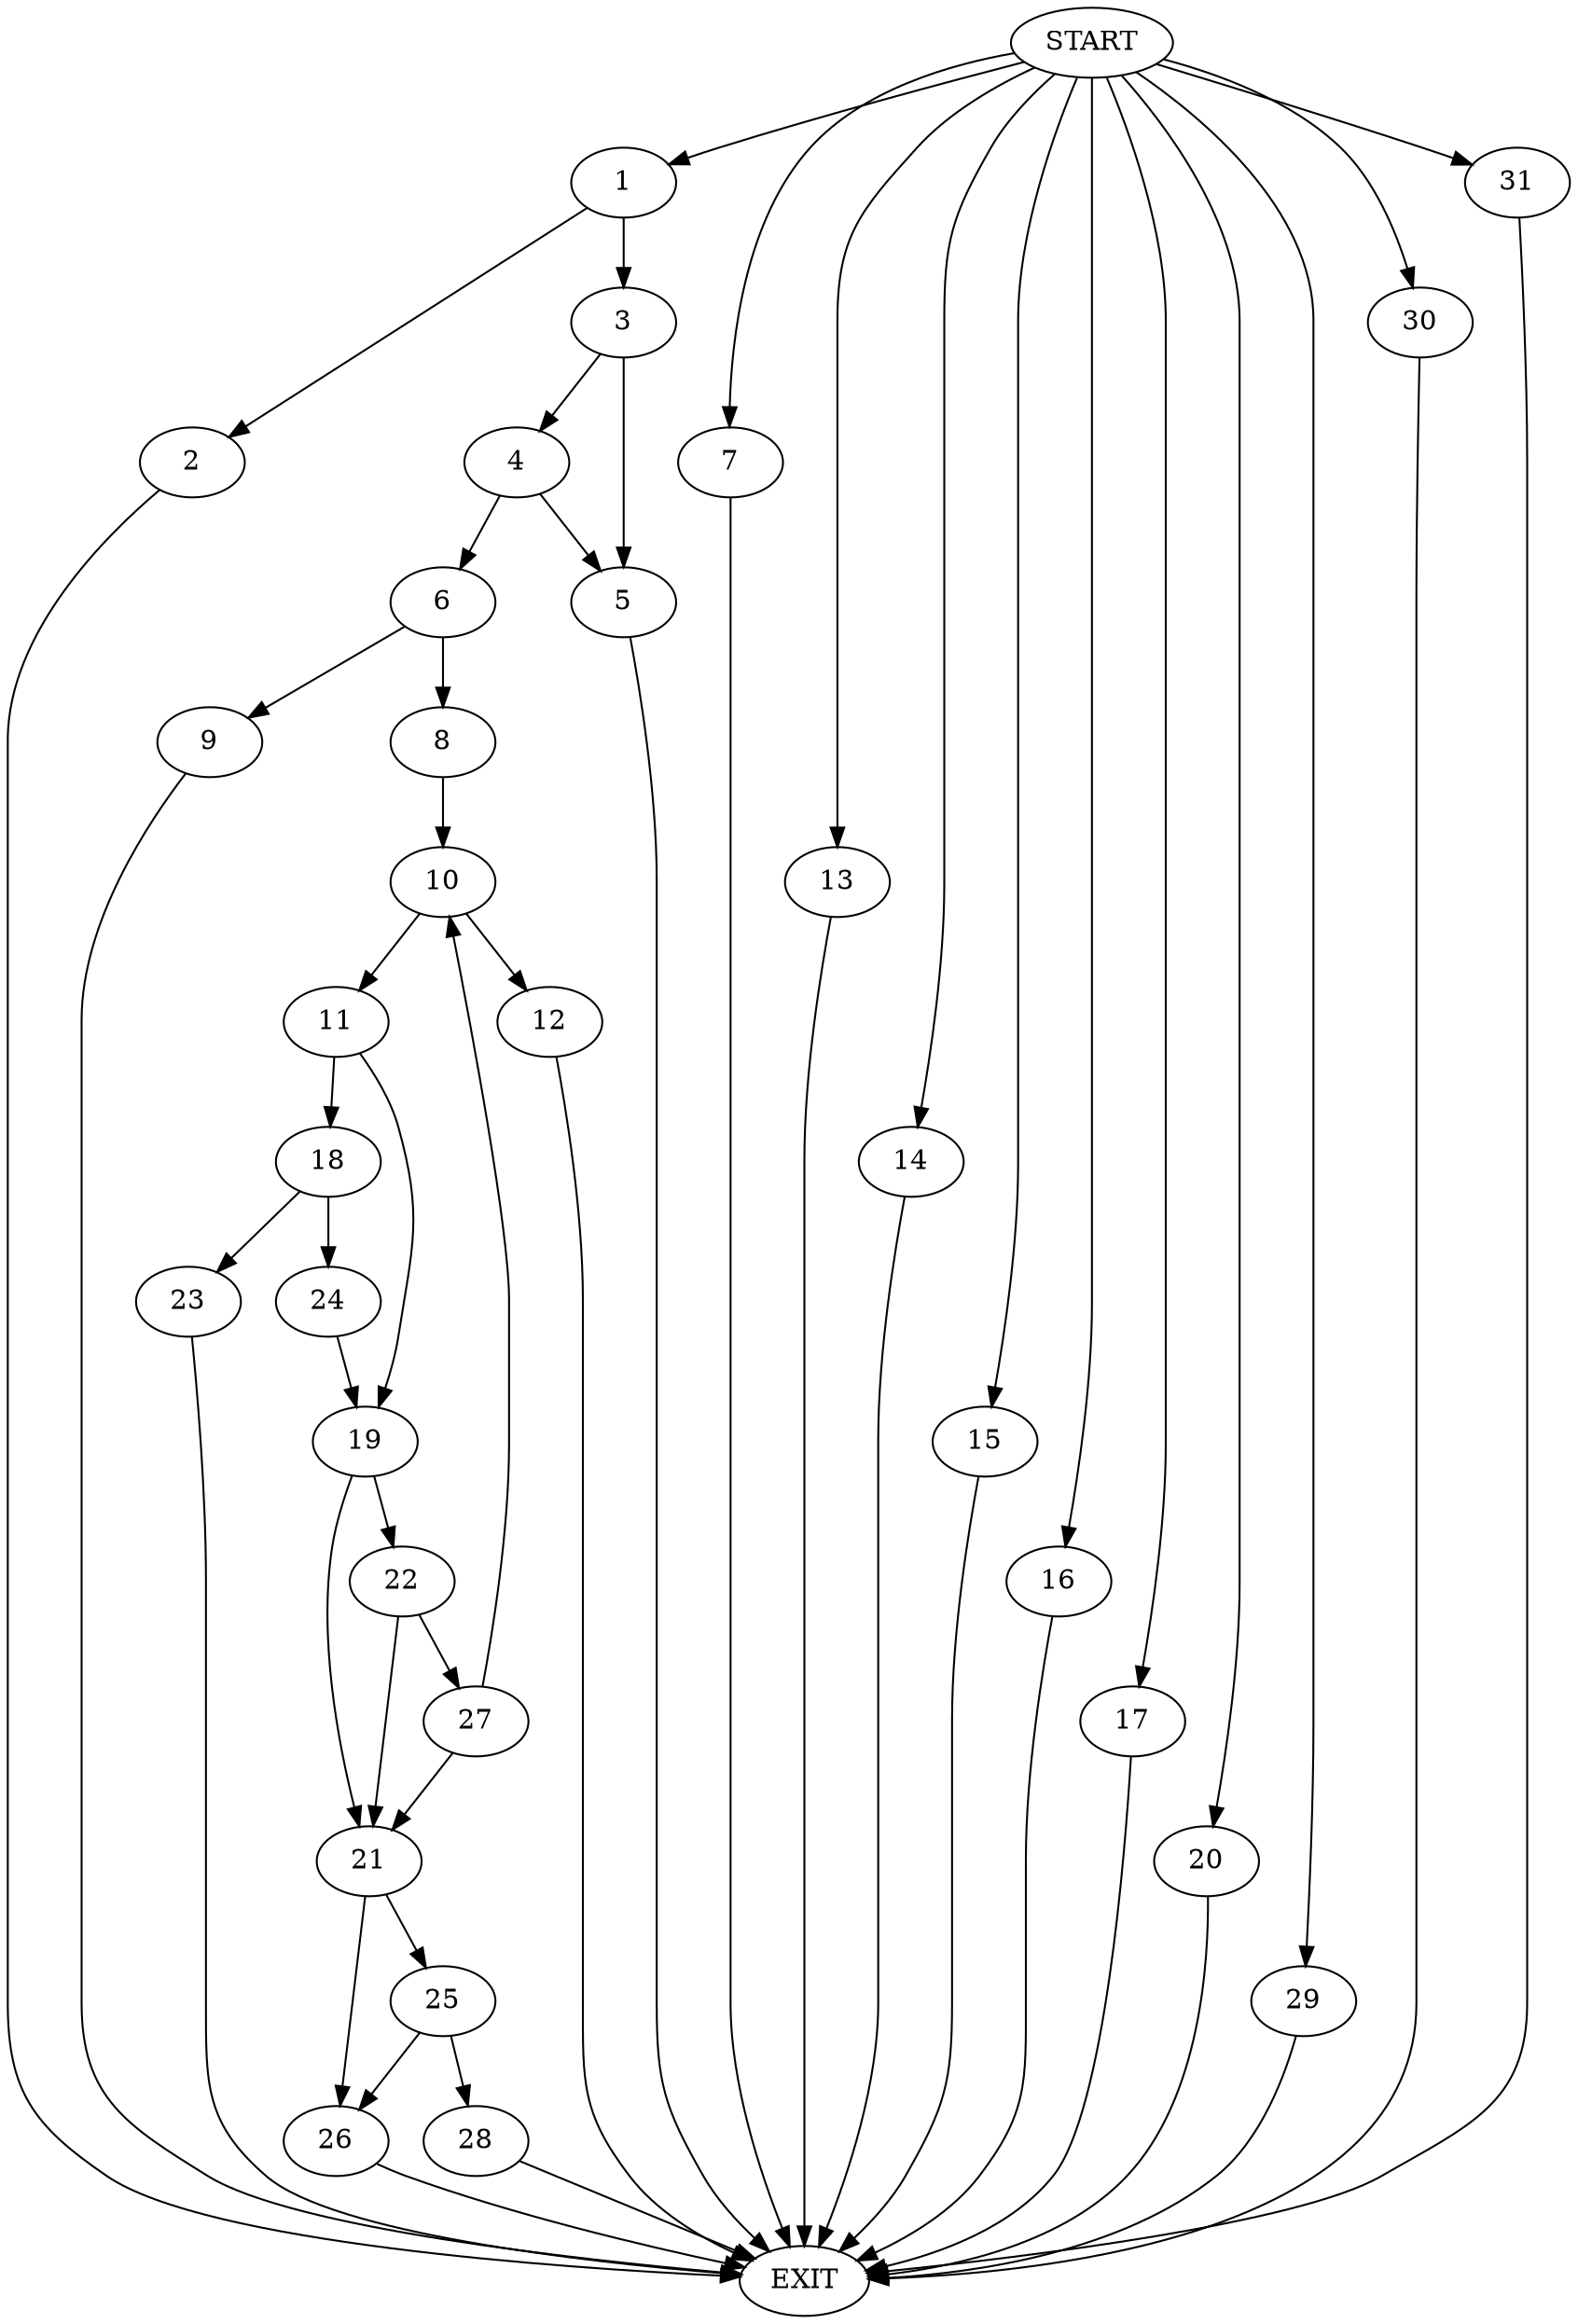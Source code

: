 digraph {
0 [label="START"]
32 [label="EXIT"]
0 -> 1
1 -> 2
1 -> 3
2 -> 32
3 -> 4
3 -> 5
5 -> 32
4 -> 6
4 -> 5
0 -> 7
7 -> 32
6 -> 8
6 -> 9
8 -> 10
9 -> 32
10 -> 11
10 -> 12
0 -> 13
13 -> 32
0 -> 14
14 -> 32
0 -> 15
15 -> 32
0 -> 16
16 -> 32
0 -> 17
17 -> 32
12 -> 32
11 -> 18
11 -> 19
0 -> 20
20 -> 32
19 -> 21
19 -> 22
18 -> 23
18 -> 24
23 -> 32
24 -> 19
21 -> 25
21 -> 26
22 -> 21
22 -> 27
27 -> 10
27 -> 21
26 -> 32
25 -> 28
25 -> 26
28 -> 32
0 -> 29
29 -> 32
0 -> 30
30 -> 32
0 -> 31
31 -> 32
}
